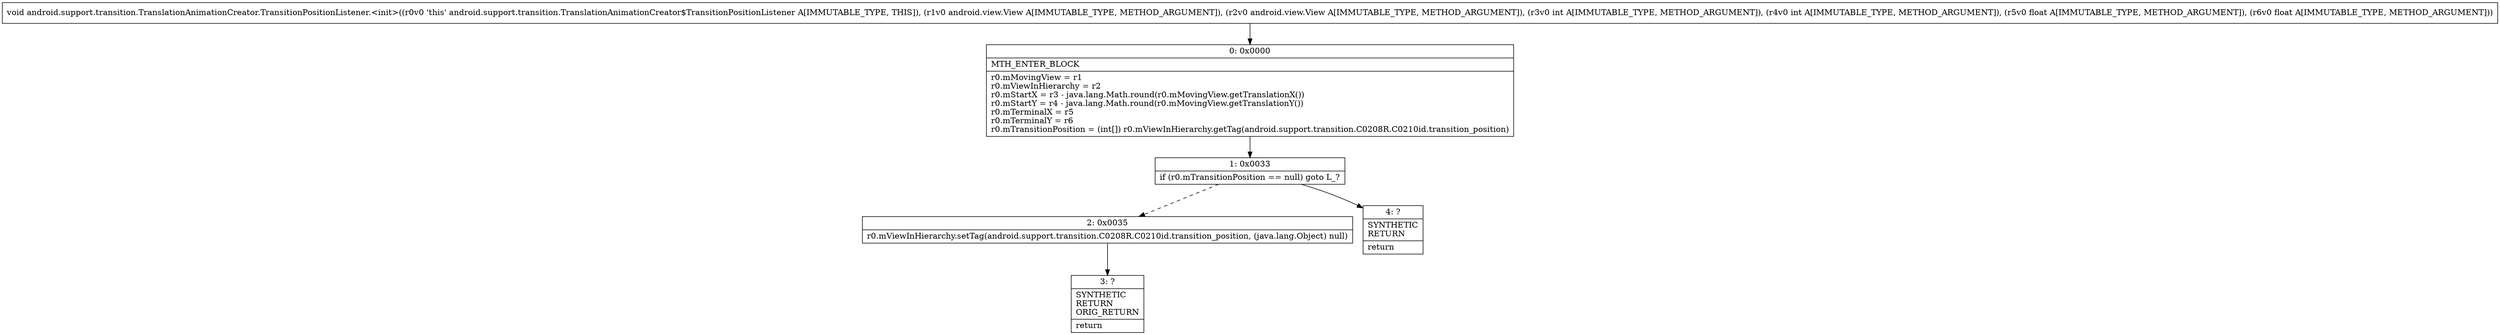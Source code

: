 digraph "CFG forandroid.support.transition.TranslationAnimationCreator.TransitionPositionListener.\<init\>(Landroid\/view\/View;Landroid\/view\/View;IIFF)V" {
Node_0 [shape=record,label="{0\:\ 0x0000|MTH_ENTER_BLOCK\l|r0.mMovingView = r1\lr0.mViewInHierarchy = r2\lr0.mStartX = r3 \- java.lang.Math.round(r0.mMovingView.getTranslationX())\lr0.mStartY = r4 \- java.lang.Math.round(r0.mMovingView.getTranslationY())\lr0.mTerminalX = r5\lr0.mTerminalY = r6\lr0.mTransitionPosition = (int[]) r0.mViewInHierarchy.getTag(android.support.transition.C0208R.C0210id.transition_position)\l}"];
Node_1 [shape=record,label="{1\:\ 0x0033|if (r0.mTransitionPosition == null) goto L_?\l}"];
Node_2 [shape=record,label="{2\:\ 0x0035|r0.mViewInHierarchy.setTag(android.support.transition.C0208R.C0210id.transition_position, (java.lang.Object) null)\l}"];
Node_3 [shape=record,label="{3\:\ ?|SYNTHETIC\lRETURN\lORIG_RETURN\l|return\l}"];
Node_4 [shape=record,label="{4\:\ ?|SYNTHETIC\lRETURN\l|return\l}"];
MethodNode[shape=record,label="{void android.support.transition.TranslationAnimationCreator.TransitionPositionListener.\<init\>((r0v0 'this' android.support.transition.TranslationAnimationCreator$TransitionPositionListener A[IMMUTABLE_TYPE, THIS]), (r1v0 android.view.View A[IMMUTABLE_TYPE, METHOD_ARGUMENT]), (r2v0 android.view.View A[IMMUTABLE_TYPE, METHOD_ARGUMENT]), (r3v0 int A[IMMUTABLE_TYPE, METHOD_ARGUMENT]), (r4v0 int A[IMMUTABLE_TYPE, METHOD_ARGUMENT]), (r5v0 float A[IMMUTABLE_TYPE, METHOD_ARGUMENT]), (r6v0 float A[IMMUTABLE_TYPE, METHOD_ARGUMENT])) }"];
MethodNode -> Node_0;
Node_0 -> Node_1;
Node_1 -> Node_2[style=dashed];
Node_1 -> Node_4;
Node_2 -> Node_3;
}

